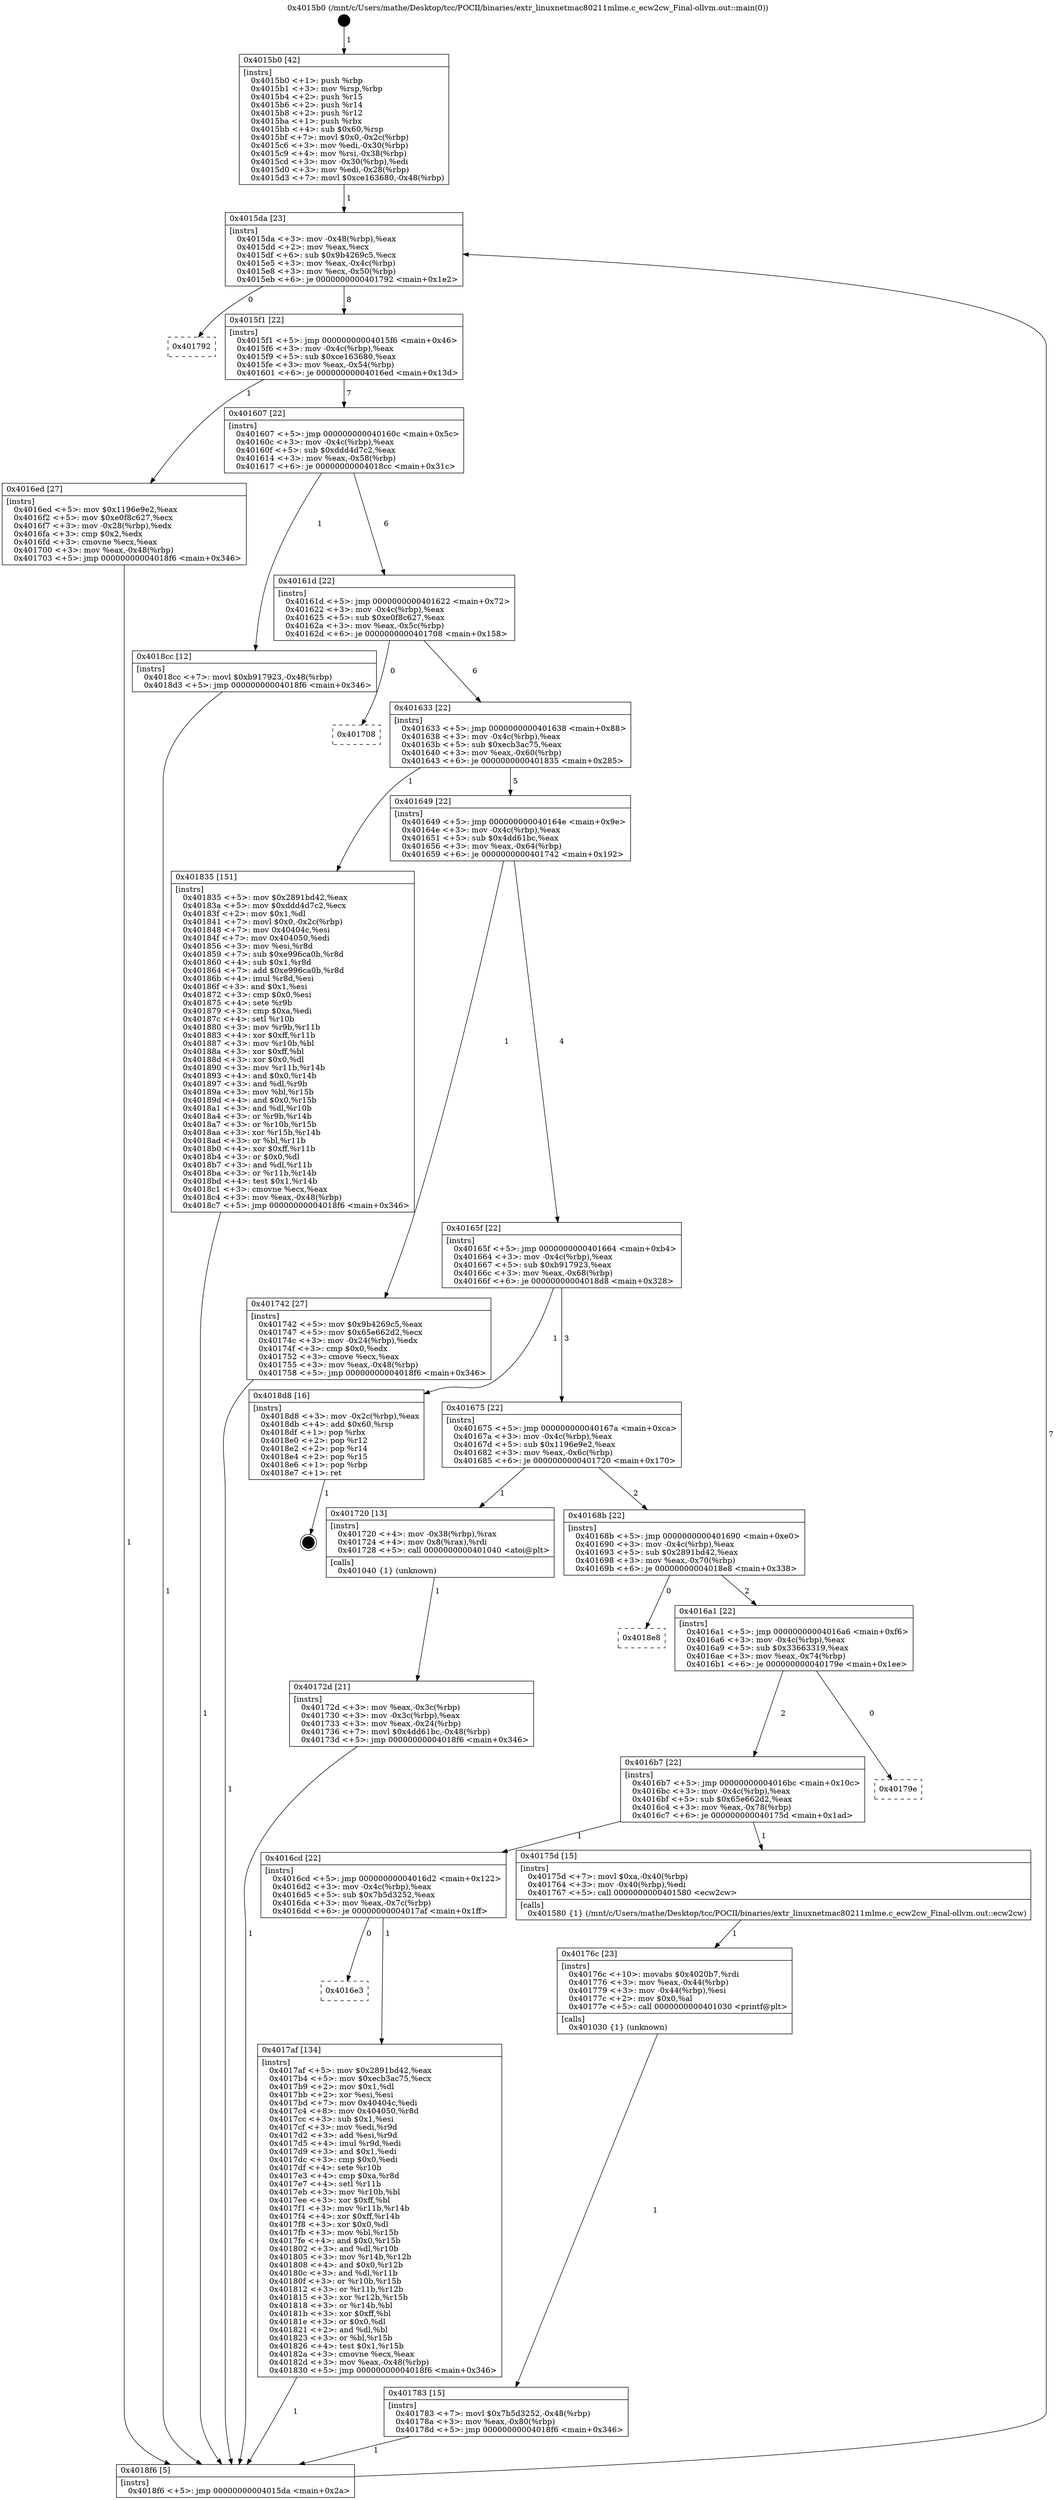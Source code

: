 digraph "0x4015b0" {
  label = "0x4015b0 (/mnt/c/Users/mathe/Desktop/tcc/POCII/binaries/extr_linuxnetmac80211mlme.c_ecw2cw_Final-ollvm.out::main(0))"
  labelloc = "t"
  node[shape=record]

  Entry [label="",width=0.3,height=0.3,shape=circle,fillcolor=black,style=filled]
  "0x4015da" [label="{
     0x4015da [23]\l
     | [instrs]\l
     &nbsp;&nbsp;0x4015da \<+3\>: mov -0x48(%rbp),%eax\l
     &nbsp;&nbsp;0x4015dd \<+2\>: mov %eax,%ecx\l
     &nbsp;&nbsp;0x4015df \<+6\>: sub $0x9b4269c5,%ecx\l
     &nbsp;&nbsp;0x4015e5 \<+3\>: mov %eax,-0x4c(%rbp)\l
     &nbsp;&nbsp;0x4015e8 \<+3\>: mov %ecx,-0x50(%rbp)\l
     &nbsp;&nbsp;0x4015eb \<+6\>: je 0000000000401792 \<main+0x1e2\>\l
  }"]
  "0x401792" [label="{
     0x401792\l
  }", style=dashed]
  "0x4015f1" [label="{
     0x4015f1 [22]\l
     | [instrs]\l
     &nbsp;&nbsp;0x4015f1 \<+5\>: jmp 00000000004015f6 \<main+0x46\>\l
     &nbsp;&nbsp;0x4015f6 \<+3\>: mov -0x4c(%rbp),%eax\l
     &nbsp;&nbsp;0x4015f9 \<+5\>: sub $0xce163680,%eax\l
     &nbsp;&nbsp;0x4015fe \<+3\>: mov %eax,-0x54(%rbp)\l
     &nbsp;&nbsp;0x401601 \<+6\>: je 00000000004016ed \<main+0x13d\>\l
  }"]
  Exit [label="",width=0.3,height=0.3,shape=circle,fillcolor=black,style=filled,peripheries=2]
  "0x4016ed" [label="{
     0x4016ed [27]\l
     | [instrs]\l
     &nbsp;&nbsp;0x4016ed \<+5\>: mov $0x1196e9e2,%eax\l
     &nbsp;&nbsp;0x4016f2 \<+5\>: mov $0xe0f8c627,%ecx\l
     &nbsp;&nbsp;0x4016f7 \<+3\>: mov -0x28(%rbp),%edx\l
     &nbsp;&nbsp;0x4016fa \<+3\>: cmp $0x2,%edx\l
     &nbsp;&nbsp;0x4016fd \<+3\>: cmovne %ecx,%eax\l
     &nbsp;&nbsp;0x401700 \<+3\>: mov %eax,-0x48(%rbp)\l
     &nbsp;&nbsp;0x401703 \<+5\>: jmp 00000000004018f6 \<main+0x346\>\l
  }"]
  "0x401607" [label="{
     0x401607 [22]\l
     | [instrs]\l
     &nbsp;&nbsp;0x401607 \<+5\>: jmp 000000000040160c \<main+0x5c\>\l
     &nbsp;&nbsp;0x40160c \<+3\>: mov -0x4c(%rbp),%eax\l
     &nbsp;&nbsp;0x40160f \<+5\>: sub $0xddd4d7c2,%eax\l
     &nbsp;&nbsp;0x401614 \<+3\>: mov %eax,-0x58(%rbp)\l
     &nbsp;&nbsp;0x401617 \<+6\>: je 00000000004018cc \<main+0x31c\>\l
  }"]
  "0x4018f6" [label="{
     0x4018f6 [5]\l
     | [instrs]\l
     &nbsp;&nbsp;0x4018f6 \<+5\>: jmp 00000000004015da \<main+0x2a\>\l
  }"]
  "0x4015b0" [label="{
     0x4015b0 [42]\l
     | [instrs]\l
     &nbsp;&nbsp;0x4015b0 \<+1\>: push %rbp\l
     &nbsp;&nbsp;0x4015b1 \<+3\>: mov %rsp,%rbp\l
     &nbsp;&nbsp;0x4015b4 \<+2\>: push %r15\l
     &nbsp;&nbsp;0x4015b6 \<+2\>: push %r14\l
     &nbsp;&nbsp;0x4015b8 \<+2\>: push %r12\l
     &nbsp;&nbsp;0x4015ba \<+1\>: push %rbx\l
     &nbsp;&nbsp;0x4015bb \<+4\>: sub $0x60,%rsp\l
     &nbsp;&nbsp;0x4015bf \<+7\>: movl $0x0,-0x2c(%rbp)\l
     &nbsp;&nbsp;0x4015c6 \<+3\>: mov %edi,-0x30(%rbp)\l
     &nbsp;&nbsp;0x4015c9 \<+4\>: mov %rsi,-0x38(%rbp)\l
     &nbsp;&nbsp;0x4015cd \<+3\>: mov -0x30(%rbp),%edi\l
     &nbsp;&nbsp;0x4015d0 \<+3\>: mov %edi,-0x28(%rbp)\l
     &nbsp;&nbsp;0x4015d3 \<+7\>: movl $0xce163680,-0x48(%rbp)\l
  }"]
  "0x4016e3" [label="{
     0x4016e3\l
  }", style=dashed]
  "0x4018cc" [label="{
     0x4018cc [12]\l
     | [instrs]\l
     &nbsp;&nbsp;0x4018cc \<+7\>: movl $0xb917923,-0x48(%rbp)\l
     &nbsp;&nbsp;0x4018d3 \<+5\>: jmp 00000000004018f6 \<main+0x346\>\l
  }"]
  "0x40161d" [label="{
     0x40161d [22]\l
     | [instrs]\l
     &nbsp;&nbsp;0x40161d \<+5\>: jmp 0000000000401622 \<main+0x72\>\l
     &nbsp;&nbsp;0x401622 \<+3\>: mov -0x4c(%rbp),%eax\l
     &nbsp;&nbsp;0x401625 \<+5\>: sub $0xe0f8c627,%eax\l
     &nbsp;&nbsp;0x40162a \<+3\>: mov %eax,-0x5c(%rbp)\l
     &nbsp;&nbsp;0x40162d \<+6\>: je 0000000000401708 \<main+0x158\>\l
  }"]
  "0x4017af" [label="{
     0x4017af [134]\l
     | [instrs]\l
     &nbsp;&nbsp;0x4017af \<+5\>: mov $0x2891bd42,%eax\l
     &nbsp;&nbsp;0x4017b4 \<+5\>: mov $0xecb3ac75,%ecx\l
     &nbsp;&nbsp;0x4017b9 \<+2\>: mov $0x1,%dl\l
     &nbsp;&nbsp;0x4017bb \<+2\>: xor %esi,%esi\l
     &nbsp;&nbsp;0x4017bd \<+7\>: mov 0x40404c,%edi\l
     &nbsp;&nbsp;0x4017c4 \<+8\>: mov 0x404050,%r8d\l
     &nbsp;&nbsp;0x4017cc \<+3\>: sub $0x1,%esi\l
     &nbsp;&nbsp;0x4017cf \<+3\>: mov %edi,%r9d\l
     &nbsp;&nbsp;0x4017d2 \<+3\>: add %esi,%r9d\l
     &nbsp;&nbsp;0x4017d5 \<+4\>: imul %r9d,%edi\l
     &nbsp;&nbsp;0x4017d9 \<+3\>: and $0x1,%edi\l
     &nbsp;&nbsp;0x4017dc \<+3\>: cmp $0x0,%edi\l
     &nbsp;&nbsp;0x4017df \<+4\>: sete %r10b\l
     &nbsp;&nbsp;0x4017e3 \<+4\>: cmp $0xa,%r8d\l
     &nbsp;&nbsp;0x4017e7 \<+4\>: setl %r11b\l
     &nbsp;&nbsp;0x4017eb \<+3\>: mov %r10b,%bl\l
     &nbsp;&nbsp;0x4017ee \<+3\>: xor $0xff,%bl\l
     &nbsp;&nbsp;0x4017f1 \<+3\>: mov %r11b,%r14b\l
     &nbsp;&nbsp;0x4017f4 \<+4\>: xor $0xff,%r14b\l
     &nbsp;&nbsp;0x4017f8 \<+3\>: xor $0x0,%dl\l
     &nbsp;&nbsp;0x4017fb \<+3\>: mov %bl,%r15b\l
     &nbsp;&nbsp;0x4017fe \<+4\>: and $0x0,%r15b\l
     &nbsp;&nbsp;0x401802 \<+3\>: and %dl,%r10b\l
     &nbsp;&nbsp;0x401805 \<+3\>: mov %r14b,%r12b\l
     &nbsp;&nbsp;0x401808 \<+4\>: and $0x0,%r12b\l
     &nbsp;&nbsp;0x40180c \<+3\>: and %dl,%r11b\l
     &nbsp;&nbsp;0x40180f \<+3\>: or %r10b,%r15b\l
     &nbsp;&nbsp;0x401812 \<+3\>: or %r11b,%r12b\l
     &nbsp;&nbsp;0x401815 \<+3\>: xor %r12b,%r15b\l
     &nbsp;&nbsp;0x401818 \<+3\>: or %r14b,%bl\l
     &nbsp;&nbsp;0x40181b \<+3\>: xor $0xff,%bl\l
     &nbsp;&nbsp;0x40181e \<+3\>: or $0x0,%dl\l
     &nbsp;&nbsp;0x401821 \<+2\>: and %dl,%bl\l
     &nbsp;&nbsp;0x401823 \<+3\>: or %bl,%r15b\l
     &nbsp;&nbsp;0x401826 \<+4\>: test $0x1,%r15b\l
     &nbsp;&nbsp;0x40182a \<+3\>: cmovne %ecx,%eax\l
     &nbsp;&nbsp;0x40182d \<+3\>: mov %eax,-0x48(%rbp)\l
     &nbsp;&nbsp;0x401830 \<+5\>: jmp 00000000004018f6 \<main+0x346\>\l
  }"]
  "0x401708" [label="{
     0x401708\l
  }", style=dashed]
  "0x401633" [label="{
     0x401633 [22]\l
     | [instrs]\l
     &nbsp;&nbsp;0x401633 \<+5\>: jmp 0000000000401638 \<main+0x88\>\l
     &nbsp;&nbsp;0x401638 \<+3\>: mov -0x4c(%rbp),%eax\l
     &nbsp;&nbsp;0x40163b \<+5\>: sub $0xecb3ac75,%eax\l
     &nbsp;&nbsp;0x401640 \<+3\>: mov %eax,-0x60(%rbp)\l
     &nbsp;&nbsp;0x401643 \<+6\>: je 0000000000401835 \<main+0x285\>\l
  }"]
  "0x401783" [label="{
     0x401783 [15]\l
     | [instrs]\l
     &nbsp;&nbsp;0x401783 \<+7\>: movl $0x7b5d3252,-0x48(%rbp)\l
     &nbsp;&nbsp;0x40178a \<+3\>: mov %eax,-0x80(%rbp)\l
     &nbsp;&nbsp;0x40178d \<+5\>: jmp 00000000004018f6 \<main+0x346\>\l
  }"]
  "0x401835" [label="{
     0x401835 [151]\l
     | [instrs]\l
     &nbsp;&nbsp;0x401835 \<+5\>: mov $0x2891bd42,%eax\l
     &nbsp;&nbsp;0x40183a \<+5\>: mov $0xddd4d7c2,%ecx\l
     &nbsp;&nbsp;0x40183f \<+2\>: mov $0x1,%dl\l
     &nbsp;&nbsp;0x401841 \<+7\>: movl $0x0,-0x2c(%rbp)\l
     &nbsp;&nbsp;0x401848 \<+7\>: mov 0x40404c,%esi\l
     &nbsp;&nbsp;0x40184f \<+7\>: mov 0x404050,%edi\l
     &nbsp;&nbsp;0x401856 \<+3\>: mov %esi,%r8d\l
     &nbsp;&nbsp;0x401859 \<+7\>: sub $0xe996ca0b,%r8d\l
     &nbsp;&nbsp;0x401860 \<+4\>: sub $0x1,%r8d\l
     &nbsp;&nbsp;0x401864 \<+7\>: add $0xe996ca0b,%r8d\l
     &nbsp;&nbsp;0x40186b \<+4\>: imul %r8d,%esi\l
     &nbsp;&nbsp;0x40186f \<+3\>: and $0x1,%esi\l
     &nbsp;&nbsp;0x401872 \<+3\>: cmp $0x0,%esi\l
     &nbsp;&nbsp;0x401875 \<+4\>: sete %r9b\l
     &nbsp;&nbsp;0x401879 \<+3\>: cmp $0xa,%edi\l
     &nbsp;&nbsp;0x40187c \<+4\>: setl %r10b\l
     &nbsp;&nbsp;0x401880 \<+3\>: mov %r9b,%r11b\l
     &nbsp;&nbsp;0x401883 \<+4\>: xor $0xff,%r11b\l
     &nbsp;&nbsp;0x401887 \<+3\>: mov %r10b,%bl\l
     &nbsp;&nbsp;0x40188a \<+3\>: xor $0xff,%bl\l
     &nbsp;&nbsp;0x40188d \<+3\>: xor $0x0,%dl\l
     &nbsp;&nbsp;0x401890 \<+3\>: mov %r11b,%r14b\l
     &nbsp;&nbsp;0x401893 \<+4\>: and $0x0,%r14b\l
     &nbsp;&nbsp;0x401897 \<+3\>: and %dl,%r9b\l
     &nbsp;&nbsp;0x40189a \<+3\>: mov %bl,%r15b\l
     &nbsp;&nbsp;0x40189d \<+4\>: and $0x0,%r15b\l
     &nbsp;&nbsp;0x4018a1 \<+3\>: and %dl,%r10b\l
     &nbsp;&nbsp;0x4018a4 \<+3\>: or %r9b,%r14b\l
     &nbsp;&nbsp;0x4018a7 \<+3\>: or %r10b,%r15b\l
     &nbsp;&nbsp;0x4018aa \<+3\>: xor %r15b,%r14b\l
     &nbsp;&nbsp;0x4018ad \<+3\>: or %bl,%r11b\l
     &nbsp;&nbsp;0x4018b0 \<+4\>: xor $0xff,%r11b\l
     &nbsp;&nbsp;0x4018b4 \<+3\>: or $0x0,%dl\l
     &nbsp;&nbsp;0x4018b7 \<+3\>: and %dl,%r11b\l
     &nbsp;&nbsp;0x4018ba \<+3\>: or %r11b,%r14b\l
     &nbsp;&nbsp;0x4018bd \<+4\>: test $0x1,%r14b\l
     &nbsp;&nbsp;0x4018c1 \<+3\>: cmovne %ecx,%eax\l
     &nbsp;&nbsp;0x4018c4 \<+3\>: mov %eax,-0x48(%rbp)\l
     &nbsp;&nbsp;0x4018c7 \<+5\>: jmp 00000000004018f6 \<main+0x346\>\l
  }"]
  "0x401649" [label="{
     0x401649 [22]\l
     | [instrs]\l
     &nbsp;&nbsp;0x401649 \<+5\>: jmp 000000000040164e \<main+0x9e\>\l
     &nbsp;&nbsp;0x40164e \<+3\>: mov -0x4c(%rbp),%eax\l
     &nbsp;&nbsp;0x401651 \<+5\>: sub $0x4dd61bc,%eax\l
     &nbsp;&nbsp;0x401656 \<+3\>: mov %eax,-0x64(%rbp)\l
     &nbsp;&nbsp;0x401659 \<+6\>: je 0000000000401742 \<main+0x192\>\l
  }"]
  "0x40176c" [label="{
     0x40176c [23]\l
     | [instrs]\l
     &nbsp;&nbsp;0x40176c \<+10\>: movabs $0x4020b7,%rdi\l
     &nbsp;&nbsp;0x401776 \<+3\>: mov %eax,-0x44(%rbp)\l
     &nbsp;&nbsp;0x401779 \<+3\>: mov -0x44(%rbp),%esi\l
     &nbsp;&nbsp;0x40177c \<+2\>: mov $0x0,%al\l
     &nbsp;&nbsp;0x40177e \<+5\>: call 0000000000401030 \<printf@plt\>\l
     | [calls]\l
     &nbsp;&nbsp;0x401030 \{1\} (unknown)\l
  }"]
  "0x401742" [label="{
     0x401742 [27]\l
     | [instrs]\l
     &nbsp;&nbsp;0x401742 \<+5\>: mov $0x9b4269c5,%eax\l
     &nbsp;&nbsp;0x401747 \<+5\>: mov $0x65e662d2,%ecx\l
     &nbsp;&nbsp;0x40174c \<+3\>: mov -0x24(%rbp),%edx\l
     &nbsp;&nbsp;0x40174f \<+3\>: cmp $0x0,%edx\l
     &nbsp;&nbsp;0x401752 \<+3\>: cmove %ecx,%eax\l
     &nbsp;&nbsp;0x401755 \<+3\>: mov %eax,-0x48(%rbp)\l
     &nbsp;&nbsp;0x401758 \<+5\>: jmp 00000000004018f6 \<main+0x346\>\l
  }"]
  "0x40165f" [label="{
     0x40165f [22]\l
     | [instrs]\l
     &nbsp;&nbsp;0x40165f \<+5\>: jmp 0000000000401664 \<main+0xb4\>\l
     &nbsp;&nbsp;0x401664 \<+3\>: mov -0x4c(%rbp),%eax\l
     &nbsp;&nbsp;0x401667 \<+5\>: sub $0xb917923,%eax\l
     &nbsp;&nbsp;0x40166c \<+3\>: mov %eax,-0x68(%rbp)\l
     &nbsp;&nbsp;0x40166f \<+6\>: je 00000000004018d8 \<main+0x328\>\l
  }"]
  "0x4016cd" [label="{
     0x4016cd [22]\l
     | [instrs]\l
     &nbsp;&nbsp;0x4016cd \<+5\>: jmp 00000000004016d2 \<main+0x122\>\l
     &nbsp;&nbsp;0x4016d2 \<+3\>: mov -0x4c(%rbp),%eax\l
     &nbsp;&nbsp;0x4016d5 \<+5\>: sub $0x7b5d3252,%eax\l
     &nbsp;&nbsp;0x4016da \<+3\>: mov %eax,-0x7c(%rbp)\l
     &nbsp;&nbsp;0x4016dd \<+6\>: je 00000000004017af \<main+0x1ff\>\l
  }"]
  "0x4018d8" [label="{
     0x4018d8 [16]\l
     | [instrs]\l
     &nbsp;&nbsp;0x4018d8 \<+3\>: mov -0x2c(%rbp),%eax\l
     &nbsp;&nbsp;0x4018db \<+4\>: add $0x60,%rsp\l
     &nbsp;&nbsp;0x4018df \<+1\>: pop %rbx\l
     &nbsp;&nbsp;0x4018e0 \<+2\>: pop %r12\l
     &nbsp;&nbsp;0x4018e2 \<+2\>: pop %r14\l
     &nbsp;&nbsp;0x4018e4 \<+2\>: pop %r15\l
     &nbsp;&nbsp;0x4018e6 \<+1\>: pop %rbp\l
     &nbsp;&nbsp;0x4018e7 \<+1\>: ret\l
  }"]
  "0x401675" [label="{
     0x401675 [22]\l
     | [instrs]\l
     &nbsp;&nbsp;0x401675 \<+5\>: jmp 000000000040167a \<main+0xca\>\l
     &nbsp;&nbsp;0x40167a \<+3\>: mov -0x4c(%rbp),%eax\l
     &nbsp;&nbsp;0x40167d \<+5\>: sub $0x1196e9e2,%eax\l
     &nbsp;&nbsp;0x401682 \<+3\>: mov %eax,-0x6c(%rbp)\l
     &nbsp;&nbsp;0x401685 \<+6\>: je 0000000000401720 \<main+0x170\>\l
  }"]
  "0x40175d" [label="{
     0x40175d [15]\l
     | [instrs]\l
     &nbsp;&nbsp;0x40175d \<+7\>: movl $0xa,-0x40(%rbp)\l
     &nbsp;&nbsp;0x401764 \<+3\>: mov -0x40(%rbp),%edi\l
     &nbsp;&nbsp;0x401767 \<+5\>: call 0000000000401580 \<ecw2cw\>\l
     | [calls]\l
     &nbsp;&nbsp;0x401580 \{1\} (/mnt/c/Users/mathe/Desktop/tcc/POCII/binaries/extr_linuxnetmac80211mlme.c_ecw2cw_Final-ollvm.out::ecw2cw)\l
  }"]
  "0x401720" [label="{
     0x401720 [13]\l
     | [instrs]\l
     &nbsp;&nbsp;0x401720 \<+4\>: mov -0x38(%rbp),%rax\l
     &nbsp;&nbsp;0x401724 \<+4\>: mov 0x8(%rax),%rdi\l
     &nbsp;&nbsp;0x401728 \<+5\>: call 0000000000401040 \<atoi@plt\>\l
     | [calls]\l
     &nbsp;&nbsp;0x401040 \{1\} (unknown)\l
  }"]
  "0x40168b" [label="{
     0x40168b [22]\l
     | [instrs]\l
     &nbsp;&nbsp;0x40168b \<+5\>: jmp 0000000000401690 \<main+0xe0\>\l
     &nbsp;&nbsp;0x401690 \<+3\>: mov -0x4c(%rbp),%eax\l
     &nbsp;&nbsp;0x401693 \<+5\>: sub $0x2891bd42,%eax\l
     &nbsp;&nbsp;0x401698 \<+3\>: mov %eax,-0x70(%rbp)\l
     &nbsp;&nbsp;0x40169b \<+6\>: je 00000000004018e8 \<main+0x338\>\l
  }"]
  "0x40172d" [label="{
     0x40172d [21]\l
     | [instrs]\l
     &nbsp;&nbsp;0x40172d \<+3\>: mov %eax,-0x3c(%rbp)\l
     &nbsp;&nbsp;0x401730 \<+3\>: mov -0x3c(%rbp),%eax\l
     &nbsp;&nbsp;0x401733 \<+3\>: mov %eax,-0x24(%rbp)\l
     &nbsp;&nbsp;0x401736 \<+7\>: movl $0x4dd61bc,-0x48(%rbp)\l
     &nbsp;&nbsp;0x40173d \<+5\>: jmp 00000000004018f6 \<main+0x346\>\l
  }"]
  "0x4016b7" [label="{
     0x4016b7 [22]\l
     | [instrs]\l
     &nbsp;&nbsp;0x4016b7 \<+5\>: jmp 00000000004016bc \<main+0x10c\>\l
     &nbsp;&nbsp;0x4016bc \<+3\>: mov -0x4c(%rbp),%eax\l
     &nbsp;&nbsp;0x4016bf \<+5\>: sub $0x65e662d2,%eax\l
     &nbsp;&nbsp;0x4016c4 \<+3\>: mov %eax,-0x78(%rbp)\l
     &nbsp;&nbsp;0x4016c7 \<+6\>: je 000000000040175d \<main+0x1ad\>\l
  }"]
  "0x4018e8" [label="{
     0x4018e8\l
  }", style=dashed]
  "0x4016a1" [label="{
     0x4016a1 [22]\l
     | [instrs]\l
     &nbsp;&nbsp;0x4016a1 \<+5\>: jmp 00000000004016a6 \<main+0xf6\>\l
     &nbsp;&nbsp;0x4016a6 \<+3\>: mov -0x4c(%rbp),%eax\l
     &nbsp;&nbsp;0x4016a9 \<+5\>: sub $0x33663319,%eax\l
     &nbsp;&nbsp;0x4016ae \<+3\>: mov %eax,-0x74(%rbp)\l
     &nbsp;&nbsp;0x4016b1 \<+6\>: je 000000000040179e \<main+0x1ee\>\l
  }"]
  "0x40179e" [label="{
     0x40179e\l
  }", style=dashed]
  Entry -> "0x4015b0" [label=" 1"]
  "0x4015da" -> "0x401792" [label=" 0"]
  "0x4015da" -> "0x4015f1" [label=" 8"]
  "0x4018d8" -> Exit [label=" 1"]
  "0x4015f1" -> "0x4016ed" [label=" 1"]
  "0x4015f1" -> "0x401607" [label=" 7"]
  "0x4016ed" -> "0x4018f6" [label=" 1"]
  "0x4015b0" -> "0x4015da" [label=" 1"]
  "0x4018f6" -> "0x4015da" [label=" 7"]
  "0x4018cc" -> "0x4018f6" [label=" 1"]
  "0x401607" -> "0x4018cc" [label=" 1"]
  "0x401607" -> "0x40161d" [label=" 6"]
  "0x401835" -> "0x4018f6" [label=" 1"]
  "0x40161d" -> "0x401708" [label=" 0"]
  "0x40161d" -> "0x401633" [label=" 6"]
  "0x4017af" -> "0x4018f6" [label=" 1"]
  "0x401633" -> "0x401835" [label=" 1"]
  "0x401633" -> "0x401649" [label=" 5"]
  "0x4016cd" -> "0x4017af" [label=" 1"]
  "0x401649" -> "0x401742" [label=" 1"]
  "0x401649" -> "0x40165f" [label=" 4"]
  "0x4016cd" -> "0x4016e3" [label=" 0"]
  "0x40165f" -> "0x4018d8" [label=" 1"]
  "0x40165f" -> "0x401675" [label=" 3"]
  "0x401783" -> "0x4018f6" [label=" 1"]
  "0x401675" -> "0x401720" [label=" 1"]
  "0x401675" -> "0x40168b" [label=" 2"]
  "0x401720" -> "0x40172d" [label=" 1"]
  "0x40172d" -> "0x4018f6" [label=" 1"]
  "0x401742" -> "0x4018f6" [label=" 1"]
  "0x40176c" -> "0x401783" [label=" 1"]
  "0x40168b" -> "0x4018e8" [label=" 0"]
  "0x40168b" -> "0x4016a1" [label=" 2"]
  "0x4016b7" -> "0x4016cd" [label=" 1"]
  "0x4016a1" -> "0x40179e" [label=" 0"]
  "0x4016a1" -> "0x4016b7" [label=" 2"]
  "0x40175d" -> "0x40176c" [label=" 1"]
  "0x4016b7" -> "0x40175d" [label=" 1"]
}
